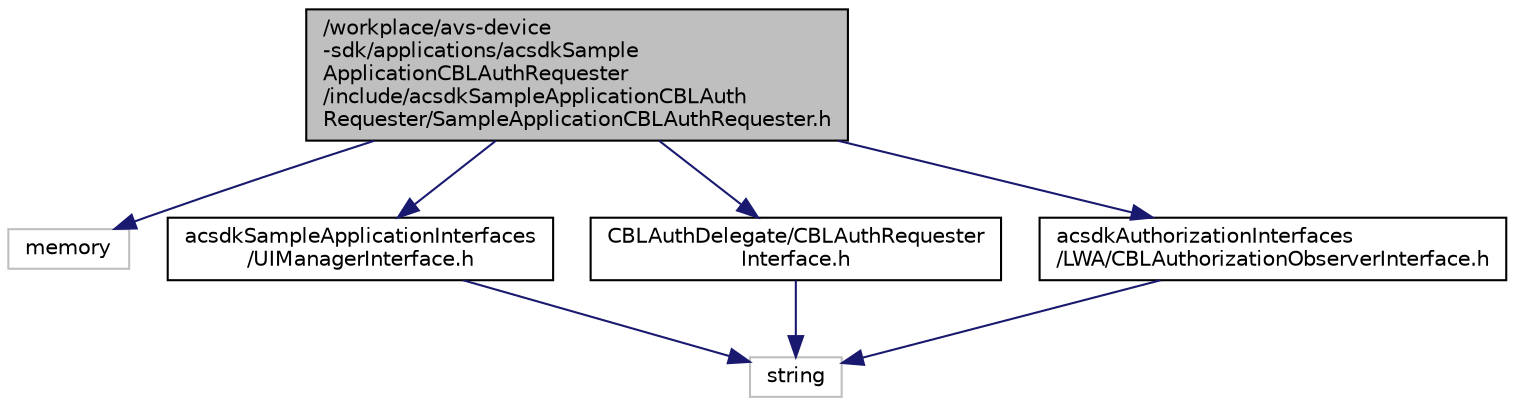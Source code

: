 digraph "/workplace/avs-device-sdk/applications/acsdkSampleApplicationCBLAuthRequester/include/acsdkSampleApplicationCBLAuthRequester/SampleApplicationCBLAuthRequester.h"
{
  edge [fontname="Helvetica",fontsize="10",labelfontname="Helvetica",labelfontsize="10"];
  node [fontname="Helvetica",fontsize="10",shape=record];
  Node0 [label="/workplace/avs-device\l-sdk/applications/acsdkSample\lApplicationCBLAuthRequester\l/include/acsdkSampleApplicationCBLAuth\lRequester/SampleApplicationCBLAuthRequester.h",height=0.2,width=0.4,color="black", fillcolor="grey75", style="filled", fontcolor="black"];
  Node0 -> Node1 [color="midnightblue",fontsize="10",style="solid",fontname="Helvetica"];
  Node1 [label="memory",height=0.2,width=0.4,color="grey75", fillcolor="white", style="filled"];
  Node0 -> Node2 [color="midnightblue",fontsize="10",style="solid",fontname="Helvetica"];
  Node2 [label="acsdkSampleApplicationInterfaces\l/UIManagerInterface.h",height=0.2,width=0.4,color="black", fillcolor="white", style="filled",URL="$_u_i_manager_interface_8h.html"];
  Node2 -> Node3 [color="midnightblue",fontsize="10",style="solid",fontname="Helvetica"];
  Node3 [label="string",height=0.2,width=0.4,color="grey75", fillcolor="white", style="filled"];
  Node0 -> Node4 [color="midnightblue",fontsize="10",style="solid",fontname="Helvetica"];
  Node4 [label="CBLAuthDelegate/CBLAuthRequester\lInterface.h",height=0.2,width=0.4,color="black", fillcolor="white", style="filled",URL="$_c_b_l_auth_requester_interface_8h.html"];
  Node4 -> Node3 [color="midnightblue",fontsize="10",style="solid",fontname="Helvetica"];
  Node0 -> Node5 [color="midnightblue",fontsize="10",style="solid",fontname="Helvetica"];
  Node5 [label="acsdkAuthorizationInterfaces\l/LWA/CBLAuthorizationObserverInterface.h",height=0.2,width=0.4,color="black", fillcolor="white", style="filled",URL="$_c_b_l_authorization_observer_interface_8h.html"];
  Node5 -> Node3 [color="midnightblue",fontsize="10",style="solid",fontname="Helvetica"];
}

